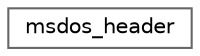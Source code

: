 digraph "Graphical Class Hierarchy"
{
 // LATEX_PDF_SIZE
  bgcolor="transparent";
  edge [fontname=Helvetica,fontsize=10,labelfontname=Helvetica,labelfontsize=10];
  node [fontname=Helvetica,fontsize=10,shape=box,height=0.2,width=0.4];
  rankdir="LR";
  Node0 [id="Node000000",label="msdos_header",height=0.2,width=0.4,color="grey40", fillcolor="white", style="filled",URL="$struct_c_o_f_f_i_1_1msdos__header.html",tooltip="MS-DOS file header."];
}
